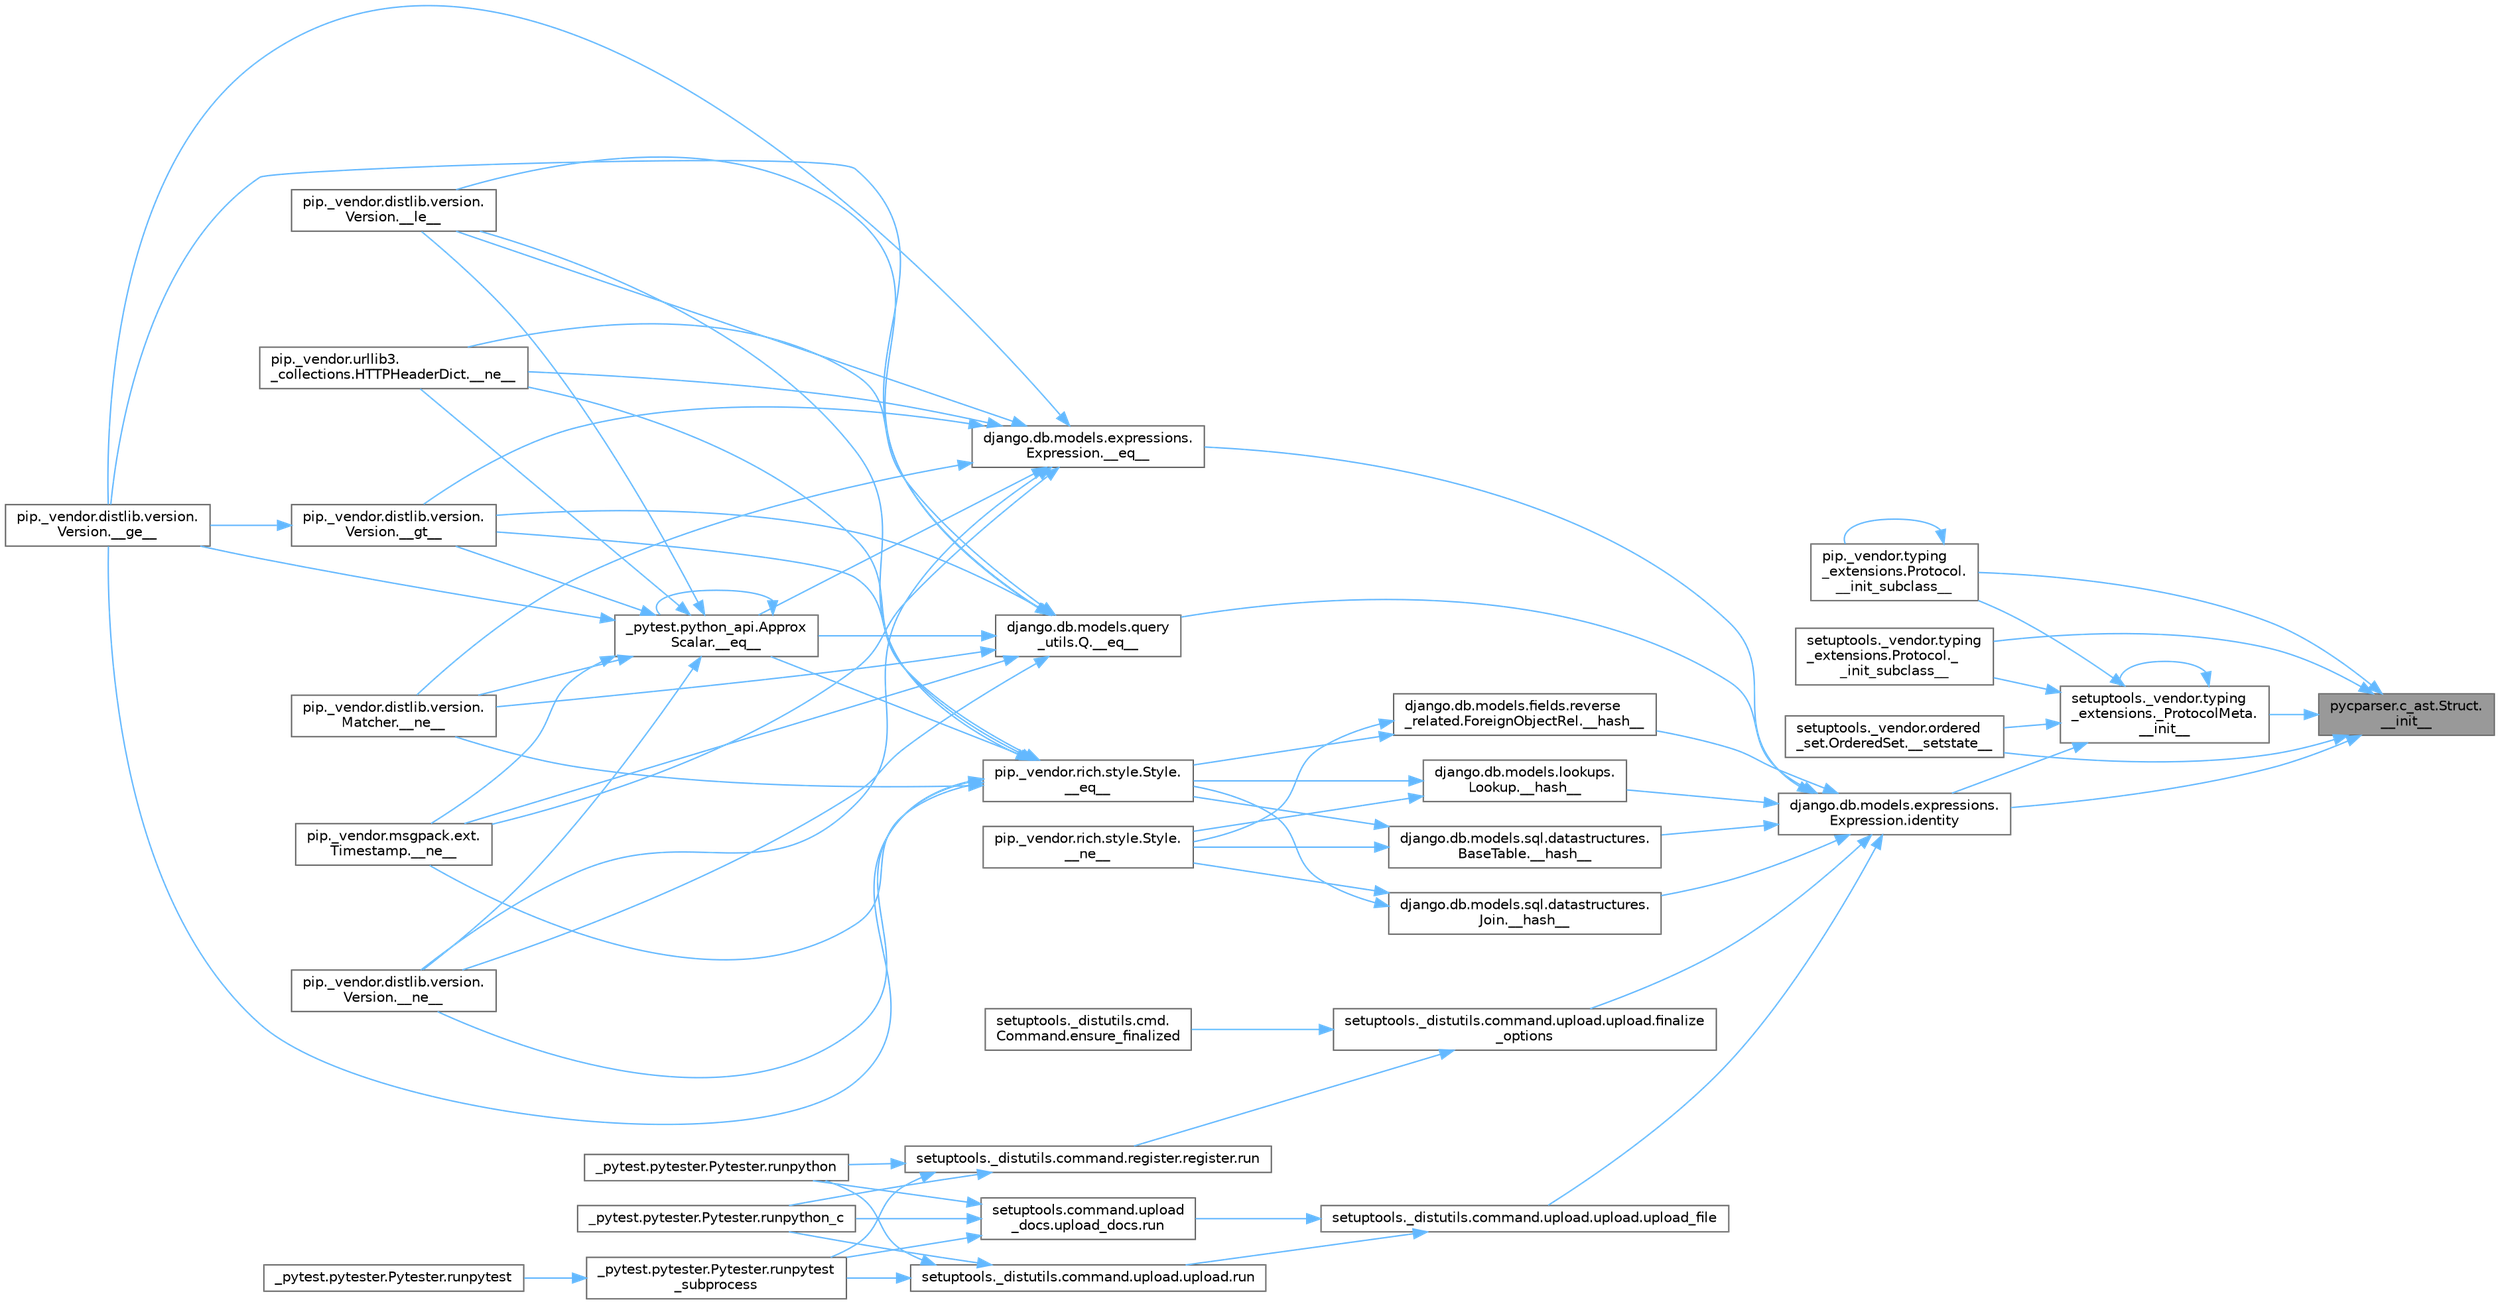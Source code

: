 digraph "pycparser.c_ast.Struct.__init__"
{
 // LATEX_PDF_SIZE
  bgcolor="transparent";
  edge [fontname=Helvetica,fontsize=10,labelfontname=Helvetica,labelfontsize=10];
  node [fontname=Helvetica,fontsize=10,shape=box,height=0.2,width=0.4];
  rankdir="RL";
  Node1 [id="Node000001",label="pycparser.c_ast.Struct.\l__init__",height=0.2,width=0.4,color="gray40", fillcolor="grey60", style="filled", fontcolor="black",tooltip=" "];
  Node1 -> Node2 [id="edge1_Node000001_Node000002",dir="back",color="steelblue1",style="solid",tooltip=" "];
  Node2 [id="Node000002",label="setuptools._vendor.typing\l_extensions._ProtocolMeta.\l__init__",height=0.2,width=0.4,color="grey40", fillcolor="white", style="filled",URL="$classsetuptools_1_1__vendor_1_1typing__extensions_1_1___protocol_meta.html#a7bbaff8ac6d19534b46bca363ee0b43a",tooltip=" "];
  Node2 -> Node2 [id="edge2_Node000002_Node000002",dir="back",color="steelblue1",style="solid",tooltip=" "];
  Node2 -> Node3 [id="edge3_Node000002_Node000003",dir="back",color="steelblue1",style="solid",tooltip=" "];
  Node3 [id="Node000003",label="pip._vendor.typing\l_extensions.Protocol.\l__init_subclass__",height=0.2,width=0.4,color="grey40", fillcolor="white", style="filled",URL="$classpip_1_1__vendor_1_1typing__extensions_1_1_protocol.html#a2916efc86cebb8aba6deb7fd30b33988",tooltip=" "];
  Node3 -> Node3 [id="edge4_Node000003_Node000003",dir="back",color="steelblue1",style="solid",tooltip=" "];
  Node2 -> Node4 [id="edge5_Node000002_Node000004",dir="back",color="steelblue1",style="solid",tooltip=" "];
  Node4 [id="Node000004",label="setuptools._vendor.typing\l_extensions.Protocol._\l_init_subclass__",height=0.2,width=0.4,color="grey40", fillcolor="white", style="filled",URL="$classsetuptools_1_1__vendor_1_1typing__extensions_1_1_protocol.html#ac6cbebc092a4724ab3704c5334059874",tooltip=" "];
  Node2 -> Node5 [id="edge6_Node000002_Node000005",dir="back",color="steelblue1",style="solid",tooltip=" "];
  Node5 [id="Node000005",label="setuptools._vendor.ordered\l_set.OrderedSet.__setstate__",height=0.2,width=0.4,color="grey40", fillcolor="white", style="filled",URL="$classsetuptools_1_1__vendor_1_1ordered__set_1_1_ordered_set.html#aa7f7de9d987829525d06db565fe1b4a1",tooltip=" "];
  Node2 -> Node6 [id="edge7_Node000002_Node000006",dir="back",color="steelblue1",style="solid",tooltip=" "];
  Node6 [id="Node000006",label="django.db.models.expressions.\lExpression.identity",height=0.2,width=0.4,color="grey40", fillcolor="white", style="filled",URL="$classdjango_1_1db_1_1models_1_1expressions_1_1_expression.html#a10048810b5eb8641acf3bc150731b925",tooltip=" "];
  Node6 -> Node7 [id="edge8_Node000006_Node000007",dir="back",color="steelblue1",style="solid",tooltip=" "];
  Node7 [id="Node000007",label="django.db.models.expressions.\lExpression.__eq__",height=0.2,width=0.4,color="grey40", fillcolor="white", style="filled",URL="$classdjango_1_1db_1_1models_1_1expressions_1_1_expression.html#adb4c2940b4e88b38771aac46593315e1",tooltip=" "];
  Node7 -> Node8 [id="edge9_Node000007_Node000008",dir="back",color="steelblue1",style="solid",tooltip=" "];
  Node8 [id="Node000008",label="_pytest.python_api.Approx\lScalar.__eq__",height=0.2,width=0.4,color="grey40", fillcolor="white", style="filled",URL="$class__pytest_1_1python__api_1_1_approx_scalar.html#af4601ee4ca7409927f88c83ebfc3d923",tooltip=" "];
  Node8 -> Node8 [id="edge10_Node000008_Node000008",dir="back",color="steelblue1",style="solid",tooltip=" "];
  Node8 -> Node9 [id="edge11_Node000008_Node000009",dir="back",color="steelblue1",style="solid",tooltip=" "];
  Node9 [id="Node000009",label="pip._vendor.distlib.version.\lVersion.__ge__",height=0.2,width=0.4,color="grey40", fillcolor="white", style="filled",URL="$classpip_1_1__vendor_1_1distlib_1_1version_1_1_version.html#aa6b7b889cebc687ddb5ed9040d01b1ec",tooltip=" "];
  Node8 -> Node10 [id="edge12_Node000008_Node000010",dir="back",color="steelblue1",style="solid",tooltip=" "];
  Node10 [id="Node000010",label="pip._vendor.distlib.version.\lVersion.__gt__",height=0.2,width=0.4,color="grey40", fillcolor="white", style="filled",URL="$classpip_1_1__vendor_1_1distlib_1_1version_1_1_version.html#a51cf0c8da1bb6829173ff6861b10cb5f",tooltip=" "];
  Node10 -> Node9 [id="edge13_Node000010_Node000009",dir="back",color="steelblue1",style="solid",tooltip=" "];
  Node8 -> Node11 [id="edge14_Node000008_Node000011",dir="back",color="steelblue1",style="solid",tooltip=" "];
  Node11 [id="Node000011",label="pip._vendor.distlib.version.\lVersion.__le__",height=0.2,width=0.4,color="grey40", fillcolor="white", style="filled",URL="$classpip_1_1__vendor_1_1distlib_1_1version_1_1_version.html#ae5e2c5d9b76377e286fcf92a382cbb8b",tooltip=" "];
  Node8 -> Node12 [id="edge15_Node000008_Node000012",dir="back",color="steelblue1",style="solid",tooltip=" "];
  Node12 [id="Node000012",label="pip._vendor.distlib.version.\lMatcher.__ne__",height=0.2,width=0.4,color="grey40", fillcolor="white", style="filled",URL="$classpip_1_1__vendor_1_1distlib_1_1version_1_1_matcher.html#a24f8f8a4686bff3018fee5d22f4e02f1",tooltip=" "];
  Node8 -> Node13 [id="edge16_Node000008_Node000013",dir="back",color="steelblue1",style="solid",tooltip=" "];
  Node13 [id="Node000013",label="pip._vendor.distlib.version.\lVersion.__ne__",height=0.2,width=0.4,color="grey40", fillcolor="white", style="filled",URL="$classpip_1_1__vendor_1_1distlib_1_1version_1_1_version.html#aea3cdf6db007318ab1a2e8d144e2a4a1",tooltip=" "];
  Node8 -> Node14 [id="edge17_Node000008_Node000014",dir="back",color="steelblue1",style="solid",tooltip=" "];
  Node14 [id="Node000014",label="pip._vendor.msgpack.ext.\lTimestamp.__ne__",height=0.2,width=0.4,color="grey40", fillcolor="white", style="filled",URL="$classpip_1_1__vendor_1_1msgpack_1_1ext_1_1_timestamp.html#ac38b8cada8075f7a1133b06bc99b2317",tooltip=" "];
  Node8 -> Node15 [id="edge18_Node000008_Node000015",dir="back",color="steelblue1",style="solid",tooltip=" "];
  Node15 [id="Node000015",label="pip._vendor.urllib3.\l_collections.HTTPHeaderDict.__ne__",height=0.2,width=0.4,color="grey40", fillcolor="white", style="filled",URL="$classpip_1_1__vendor_1_1urllib3_1_1__collections_1_1_h_t_t_p_header_dict.html#aa7766a9499d33160a1258e140e35a806",tooltip=" "];
  Node7 -> Node9 [id="edge19_Node000007_Node000009",dir="back",color="steelblue1",style="solid",tooltip=" "];
  Node7 -> Node10 [id="edge20_Node000007_Node000010",dir="back",color="steelblue1",style="solid",tooltip=" "];
  Node7 -> Node11 [id="edge21_Node000007_Node000011",dir="back",color="steelblue1",style="solid",tooltip=" "];
  Node7 -> Node12 [id="edge22_Node000007_Node000012",dir="back",color="steelblue1",style="solid",tooltip=" "];
  Node7 -> Node13 [id="edge23_Node000007_Node000013",dir="back",color="steelblue1",style="solid",tooltip=" "];
  Node7 -> Node14 [id="edge24_Node000007_Node000014",dir="back",color="steelblue1",style="solid",tooltip=" "];
  Node7 -> Node15 [id="edge25_Node000007_Node000015",dir="back",color="steelblue1",style="solid",tooltip=" "];
  Node6 -> Node16 [id="edge26_Node000006_Node000016",dir="back",color="steelblue1",style="solid",tooltip=" "];
  Node16 [id="Node000016",label="django.db.models.query\l_utils.Q.__eq__",height=0.2,width=0.4,color="grey40", fillcolor="white", style="filled",URL="$classdjango_1_1db_1_1models_1_1query__utils_1_1_q.html#aa83c3e0a1d5257be65a946fcc4baf58a",tooltip=" "];
  Node16 -> Node8 [id="edge27_Node000016_Node000008",dir="back",color="steelblue1",style="solid",tooltip=" "];
  Node16 -> Node9 [id="edge28_Node000016_Node000009",dir="back",color="steelblue1",style="solid",tooltip=" "];
  Node16 -> Node10 [id="edge29_Node000016_Node000010",dir="back",color="steelblue1",style="solid",tooltip=" "];
  Node16 -> Node11 [id="edge30_Node000016_Node000011",dir="back",color="steelblue1",style="solid",tooltip=" "];
  Node16 -> Node12 [id="edge31_Node000016_Node000012",dir="back",color="steelblue1",style="solid",tooltip=" "];
  Node16 -> Node13 [id="edge32_Node000016_Node000013",dir="back",color="steelblue1",style="solid",tooltip=" "];
  Node16 -> Node14 [id="edge33_Node000016_Node000014",dir="back",color="steelblue1",style="solid",tooltip=" "];
  Node16 -> Node15 [id="edge34_Node000016_Node000015",dir="back",color="steelblue1",style="solid",tooltip=" "];
  Node6 -> Node17 [id="edge35_Node000006_Node000017",dir="back",color="steelblue1",style="solid",tooltip=" "];
  Node17 [id="Node000017",label="django.db.models.fields.reverse\l_related.ForeignObjectRel.__hash__",height=0.2,width=0.4,color="grey40", fillcolor="white", style="filled",URL="$classdjango_1_1db_1_1models_1_1fields_1_1reverse__related_1_1_foreign_object_rel.html#aa0478c97c51638ebbe5b348c9ace7a13",tooltip=" "];
  Node17 -> Node18 [id="edge36_Node000017_Node000018",dir="back",color="steelblue1",style="solid",tooltip=" "];
  Node18 [id="Node000018",label="pip._vendor.rich.style.Style.\l__eq__",height=0.2,width=0.4,color="grey40", fillcolor="white", style="filled",URL="$classpip_1_1__vendor_1_1rich_1_1style_1_1_style.html#aa1040cd22d3171dc8ac3f0ce31653284",tooltip=" "];
  Node18 -> Node8 [id="edge37_Node000018_Node000008",dir="back",color="steelblue1",style="solid",tooltip=" "];
  Node18 -> Node9 [id="edge38_Node000018_Node000009",dir="back",color="steelblue1",style="solid",tooltip=" "];
  Node18 -> Node10 [id="edge39_Node000018_Node000010",dir="back",color="steelblue1",style="solid",tooltip=" "];
  Node18 -> Node11 [id="edge40_Node000018_Node000011",dir="back",color="steelblue1",style="solid",tooltip=" "];
  Node18 -> Node12 [id="edge41_Node000018_Node000012",dir="back",color="steelblue1",style="solid",tooltip=" "];
  Node18 -> Node13 [id="edge42_Node000018_Node000013",dir="back",color="steelblue1",style="solid",tooltip=" "];
  Node18 -> Node14 [id="edge43_Node000018_Node000014",dir="back",color="steelblue1",style="solid",tooltip=" "];
  Node18 -> Node15 [id="edge44_Node000018_Node000015",dir="back",color="steelblue1",style="solid",tooltip=" "];
  Node17 -> Node19 [id="edge45_Node000017_Node000019",dir="back",color="steelblue1",style="solid",tooltip=" "];
  Node19 [id="Node000019",label="pip._vendor.rich.style.Style.\l__ne__",height=0.2,width=0.4,color="grey40", fillcolor="white", style="filled",URL="$classpip_1_1__vendor_1_1rich_1_1style_1_1_style.html#a97595d869459e2d619505c87c0b9fe81",tooltip=" "];
  Node6 -> Node20 [id="edge46_Node000006_Node000020",dir="back",color="steelblue1",style="solid",tooltip=" "];
  Node20 [id="Node000020",label="django.db.models.lookups.\lLookup.__hash__",height=0.2,width=0.4,color="grey40", fillcolor="white", style="filled",URL="$classdjango_1_1db_1_1models_1_1lookups_1_1_lookup.html#a05201ecef16ee5ad8c9a403b7ebbc268",tooltip=" "];
  Node20 -> Node18 [id="edge47_Node000020_Node000018",dir="back",color="steelblue1",style="solid",tooltip=" "];
  Node20 -> Node19 [id="edge48_Node000020_Node000019",dir="back",color="steelblue1",style="solid",tooltip=" "];
  Node6 -> Node21 [id="edge49_Node000006_Node000021",dir="back",color="steelblue1",style="solid",tooltip=" "];
  Node21 [id="Node000021",label="django.db.models.sql.datastructures.\lBaseTable.__hash__",height=0.2,width=0.4,color="grey40", fillcolor="white", style="filled",URL="$classdjango_1_1db_1_1models_1_1sql_1_1datastructures_1_1_base_table.html#aebcfbba4343eb7a1520718b608feaaa6",tooltip=" "];
  Node21 -> Node18 [id="edge50_Node000021_Node000018",dir="back",color="steelblue1",style="solid",tooltip=" "];
  Node21 -> Node19 [id="edge51_Node000021_Node000019",dir="back",color="steelblue1",style="solid",tooltip=" "];
  Node6 -> Node22 [id="edge52_Node000006_Node000022",dir="back",color="steelblue1",style="solid",tooltip=" "];
  Node22 [id="Node000022",label="django.db.models.sql.datastructures.\lJoin.__hash__",height=0.2,width=0.4,color="grey40", fillcolor="white", style="filled",URL="$classdjango_1_1db_1_1models_1_1sql_1_1datastructures_1_1_join.html#adcb5282598b4e04b92f6bd262f0d360c",tooltip=" "];
  Node22 -> Node18 [id="edge53_Node000022_Node000018",dir="back",color="steelblue1",style="solid",tooltip=" "];
  Node22 -> Node19 [id="edge54_Node000022_Node000019",dir="back",color="steelblue1",style="solid",tooltip=" "];
  Node6 -> Node23 [id="edge55_Node000006_Node000023",dir="back",color="steelblue1",style="solid",tooltip=" "];
  Node23 [id="Node000023",label="setuptools._distutils.command.upload.upload.finalize\l_options",height=0.2,width=0.4,color="grey40", fillcolor="white", style="filled",URL="$classsetuptools_1_1__distutils_1_1command_1_1upload_1_1upload.html#a9c94c240a676c164b8b18a141bc48c4c",tooltip=" "];
  Node23 -> Node24 [id="edge56_Node000023_Node000024",dir="back",color="steelblue1",style="solid",tooltip=" "];
  Node24 [id="Node000024",label="setuptools._distutils.cmd.\lCommand.ensure_finalized",height=0.2,width=0.4,color="grey40", fillcolor="white", style="filled",URL="$classsetuptools_1_1__distutils_1_1cmd_1_1_command.html#a3d586ca13afbfed87a11872fd15515ab",tooltip=" "];
  Node23 -> Node25 [id="edge57_Node000023_Node000025",dir="back",color="steelblue1",style="solid",tooltip=" "];
  Node25 [id="Node000025",label="setuptools._distutils.command.register.register.run",height=0.2,width=0.4,color="grey40", fillcolor="white", style="filled",URL="$classsetuptools_1_1__distutils_1_1command_1_1register_1_1register.html#a2c04b126757f477c907033d7f3d0e169",tooltip=" "];
  Node25 -> Node26 [id="edge58_Node000025_Node000026",dir="back",color="steelblue1",style="solid",tooltip=" "];
  Node26 [id="Node000026",label="_pytest.pytester.Pytester.runpytest\l_subprocess",height=0.2,width=0.4,color="grey40", fillcolor="white", style="filled",URL="$class__pytest_1_1pytester_1_1_pytester.html#a59323c6d6a1469a1206f1c0b8fce99c9",tooltip=" "];
  Node26 -> Node27 [id="edge59_Node000026_Node000027",dir="back",color="steelblue1",style="solid",tooltip=" "];
  Node27 [id="Node000027",label="_pytest.pytester.Pytester.runpytest",height=0.2,width=0.4,color="grey40", fillcolor="white", style="filled",URL="$class__pytest_1_1pytester_1_1_pytester.html#a2765db48ffe1b8853581d711ff43a87b",tooltip=" "];
  Node25 -> Node28 [id="edge60_Node000025_Node000028",dir="back",color="steelblue1",style="solid",tooltip=" "];
  Node28 [id="Node000028",label="_pytest.pytester.Pytester.runpython",height=0.2,width=0.4,color="grey40", fillcolor="white", style="filled",URL="$class__pytest_1_1pytester_1_1_pytester.html#a4e0c539507f15fd333cf618faf9687ef",tooltip=" "];
  Node25 -> Node29 [id="edge61_Node000025_Node000029",dir="back",color="steelblue1",style="solid",tooltip=" "];
  Node29 [id="Node000029",label="_pytest.pytester.Pytester.runpython_c",height=0.2,width=0.4,color="grey40", fillcolor="white", style="filled",URL="$class__pytest_1_1pytester_1_1_pytester.html#aea789acfe206d9c40d9a6bf54a337f2a",tooltip=" "];
  Node6 -> Node30 [id="edge62_Node000006_Node000030",dir="back",color="steelblue1",style="solid",tooltip=" "];
  Node30 [id="Node000030",label="setuptools._distutils.command.upload.upload.upload_file",height=0.2,width=0.4,color="grey40", fillcolor="white", style="filled",URL="$classsetuptools_1_1__distutils_1_1command_1_1upload_1_1upload.html#aa7d9089079f68edc3d38061fcc04211f",tooltip=" "];
  Node30 -> Node31 [id="edge63_Node000030_Node000031",dir="back",color="steelblue1",style="solid",tooltip=" "];
  Node31 [id="Node000031",label="setuptools._distutils.command.upload.upload.run",height=0.2,width=0.4,color="grey40", fillcolor="white", style="filled",URL="$classsetuptools_1_1__distutils_1_1command_1_1upload_1_1upload.html#ace38d87cba47d2d4fea6a9cfd3328afe",tooltip=" "];
  Node31 -> Node26 [id="edge64_Node000031_Node000026",dir="back",color="steelblue1",style="solid",tooltip=" "];
  Node31 -> Node28 [id="edge65_Node000031_Node000028",dir="back",color="steelblue1",style="solid",tooltip=" "];
  Node31 -> Node29 [id="edge66_Node000031_Node000029",dir="back",color="steelblue1",style="solid",tooltip=" "];
  Node30 -> Node32 [id="edge67_Node000030_Node000032",dir="back",color="steelblue1",style="solid",tooltip=" "];
  Node32 [id="Node000032",label="setuptools.command.upload\l_docs.upload_docs.run",height=0.2,width=0.4,color="grey40", fillcolor="white", style="filled",URL="$classsetuptools_1_1command_1_1upload__docs_1_1upload__docs.html#aa4dc06178a865c40dcd7fe0cd77a2bfe",tooltip=" "];
  Node32 -> Node26 [id="edge68_Node000032_Node000026",dir="back",color="steelblue1",style="solid",tooltip=" "];
  Node32 -> Node28 [id="edge69_Node000032_Node000028",dir="back",color="steelblue1",style="solid",tooltip=" "];
  Node32 -> Node29 [id="edge70_Node000032_Node000029",dir="back",color="steelblue1",style="solid",tooltip=" "];
  Node1 -> Node3 [id="edge71_Node000001_Node000003",dir="back",color="steelblue1",style="solid",tooltip=" "];
  Node1 -> Node4 [id="edge72_Node000001_Node000004",dir="back",color="steelblue1",style="solid",tooltip=" "];
  Node1 -> Node5 [id="edge73_Node000001_Node000005",dir="back",color="steelblue1",style="solid",tooltip=" "];
  Node1 -> Node6 [id="edge74_Node000001_Node000006",dir="back",color="steelblue1",style="solid",tooltip=" "];
}

